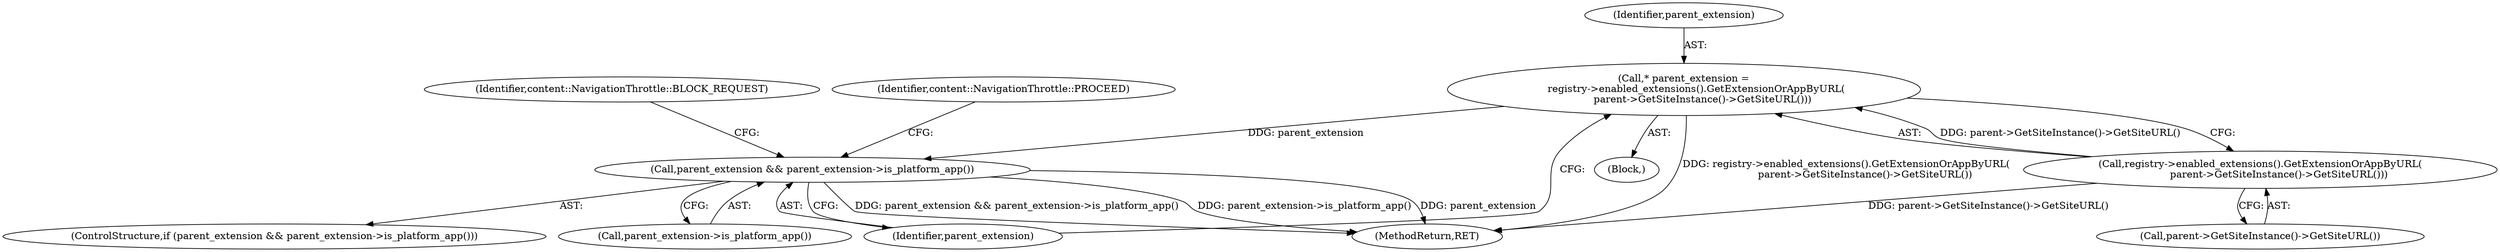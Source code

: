 digraph "0_Chrome_7614790c80996d32a28218f4d1605b0908e9ddf6@pointer" {
"1000336" [label="(Call,* parent_extension =\n        registry->enabled_extensions().GetExtensionOrAppByURL(\n            parent->GetSiteInstance()->GetSiteURL()))"];
"1000338" [label="(Call,registry->enabled_extensions().GetExtensionOrAppByURL(\n            parent->GetSiteInstance()->GetSiteURL()))"];
"1000341" [label="(Call,parent_extension && parent_extension->is_platform_app())"];
"1000348" [label="(MethodReturn,RET)"];
"1000341" [label="(Call,parent_extension && parent_extension->is_platform_app())"];
"1000343" [label="(Call,parent_extension->is_platform_app())"];
"1000339" [label="(Call,parent->GetSiteInstance()->GetSiteURL())"];
"1000336" [label="(Call,* parent_extension =\n        registry->enabled_extensions().GetExtensionOrAppByURL(\n            parent->GetSiteInstance()->GetSiteURL()))"];
"1000340" [label="(ControlStructure,if (parent_extension && parent_extension->is_platform_app()))"];
"1000345" [label="(Identifier,content::NavigationThrottle::BLOCK_REQUEST)"];
"1000337" [label="(Identifier,parent_extension)"];
"1000342" [label="(Identifier,parent_extension)"];
"1000347" [label="(Identifier,content::NavigationThrottle::PROCEED)"];
"1000318" [label="(Block,)"];
"1000338" [label="(Call,registry->enabled_extensions().GetExtensionOrAppByURL(\n            parent->GetSiteInstance()->GetSiteURL()))"];
"1000336" -> "1000318"  [label="AST: "];
"1000336" -> "1000338"  [label="CFG: "];
"1000337" -> "1000336"  [label="AST: "];
"1000338" -> "1000336"  [label="AST: "];
"1000342" -> "1000336"  [label="CFG: "];
"1000336" -> "1000348"  [label="DDG: registry->enabled_extensions().GetExtensionOrAppByURL(\n            parent->GetSiteInstance()->GetSiteURL())"];
"1000338" -> "1000336"  [label="DDG: parent->GetSiteInstance()->GetSiteURL()"];
"1000336" -> "1000341"  [label="DDG: parent_extension"];
"1000338" -> "1000339"  [label="CFG: "];
"1000339" -> "1000338"  [label="AST: "];
"1000338" -> "1000348"  [label="DDG: parent->GetSiteInstance()->GetSiteURL()"];
"1000341" -> "1000340"  [label="AST: "];
"1000341" -> "1000342"  [label="CFG: "];
"1000341" -> "1000343"  [label="CFG: "];
"1000342" -> "1000341"  [label="AST: "];
"1000343" -> "1000341"  [label="AST: "];
"1000345" -> "1000341"  [label="CFG: "];
"1000347" -> "1000341"  [label="CFG: "];
"1000341" -> "1000348"  [label="DDG: parent_extension->is_platform_app()"];
"1000341" -> "1000348"  [label="DDG: parent_extension"];
"1000341" -> "1000348"  [label="DDG: parent_extension && parent_extension->is_platform_app()"];
}
